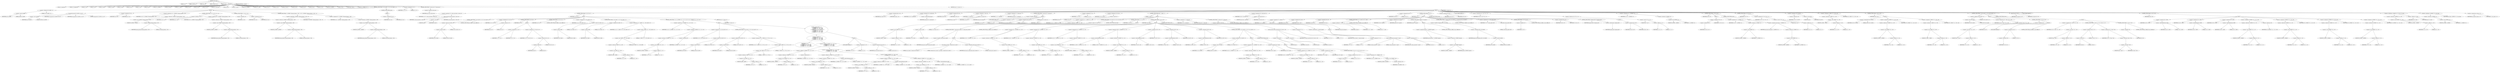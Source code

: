 digraph cache_insert {  
"1000133" [label = "(METHOD,cache_insert)" ]
"1000134" [label = "(PARAM,int a1)" ]
"1000135" [label = "(PARAM,_DWORD *a2)" ]
"1000136" [label = "(PARAM,time_t a3)" ]
"1000137" [label = "(PARAM,unsigned int a4)" ]
"1000138" [label = "(PARAM,int a5)" ]
"1000139" [label = "(BLOCK,,)" ]
"1000140" [label = "(LOCAL,v9: unsigned int)" ]
"1000141" [label = "(LOCAL,v10: unsigned int)" ]
"1000142" [label = "(LOCAL,v11: int)" ]
"1000143" [label = "(LOCAL,v12: int)" ]
"1000144" [label = "(LOCAL,v13: bool)" ]
"1000145" [label = "(LOCAL,v14: bool)" ]
"1000146" [label = "(LOCAL,v15: bool)" ]
"1000147" [label = "(LOCAL,v16: int *)" ]
"1000148" [label = "(LOCAL,v17: int)" ]
"1000149" [label = "(LOCAL,v18: int)" ]
"1000150" [label = "(LOCAL,v19: _DWORD *)" ]
"1000151" [label = "(LOCAL,v20: time_t)" ]
"1000152" [label = "(LOCAL,v21: __int16)" ]
"1000153" [label = "(LOCAL,v22: int)" ]
"1000154" [label = "(LOCAL,v23: int)" ]
"1000155" [label = "(LOCAL,v24: int)" ]
"1000156" [label = "(LOCAL,v25: const char *)" ]
"1000157" [label = "(LOCAL,v26: int)" ]
"1000158" [label = "(LOCAL,v27: size_t)" ]
"1000159" [label = "(LOCAL,v28: _DWORD *)" ]
"1000160" [label = "(LOCAL,v29: __int16)" ]
"1000161" [label = "(LOCAL,v30: int *)" ]
"1000162" [label = "(LOCAL,v31: int)" ]
"1000163" [label = "(LOCAL,v32: char *)" ]
"1000164" [label = "(LOCAL,v33: int)" ]
"1000165" [label = "(LOCAL,v34: int)" ]
"1000166" [label = "(LOCAL,v35: int)" ]
"1000167" [label = "(LOCAL,v37: int)" ]
"1000168" [label = "(LOCAL,v38: _DWORD *)" ]
"1000169" [label = "(LOCAL,s: char *)" ]
"1000170" [label = "(LOCAL,time1: time_t)" ]
"1000171" [label = "(LOCAL,v41: _DWORD [ 11 ])" ]
"1000172" [label = "(CONTROL_STRUCTURE,if ( (a5 & 0x980) != 0 ),if ( (a5 & 0x980) != 0 ))" ]
"1000173" [label = "(<operator>.notEquals,(a5 & 0x980) != 0)" ]
"1000174" [label = "(<operator>.and,a5 & 0x980)" ]
"1000175" [label = "(IDENTIFIER,a5,a5 & 0x980)" ]
"1000176" [label = "(LITERAL,0x980,a5 & 0x980)" ]
"1000177" [label = "(LITERAL,0,(a5 & 0x980) != 0)" ]
"1000178" [label = "(BLOCK,,)" ]
"1000179" [label = "(log_query,log_query(a5 | 0x10000, a1, a2, 0))" ]
"1000180" [label = "(<operator>.or,a5 | 0x10000)" ]
"1000181" [label = "(IDENTIFIER,a5,a5 | 0x10000)" ]
"1000182" [label = "(LITERAL,0x10000,a5 | 0x10000)" ]
"1000183" [label = "(IDENTIFIER,a1,log_query(a5 | 0x10000, a1, a2, 0))" ]
"1000184" [label = "(IDENTIFIER,a2,log_query(a5 | 0x10000, a1, a2, 0))" ]
"1000185" [label = "(LITERAL,0,log_query(a5 | 0x10000, a1, a2, 0))" ]
"1000186" [label = "(<operator>.assignment,v9 = a4)" ]
"1000187" [label = "(IDENTIFIER,v9,v9 = a4)" ]
"1000188" [label = "(IDENTIFIER,a4,v9 = a4)" ]
"1000189" [label = "(<operator>.assignment,v10 = *(_DWORD *)(dnsmasq_daemon + 252))" ]
"1000190" [label = "(IDENTIFIER,v10,v10 = *(_DWORD *)(dnsmasq_daemon + 252))" ]
"1000191" [label = "(<operator>.indirection,*(_DWORD *)(dnsmasq_daemon + 252))" ]
"1000192" [label = "(<operator>.cast,(_DWORD *)(dnsmasq_daemon + 252))" ]
"1000193" [label = "(UNKNOWN,_DWORD *,_DWORD *)" ]
"1000194" [label = "(<operator>.addition,dnsmasq_daemon + 252)" ]
"1000195" [label = "(IDENTIFIER,dnsmasq_daemon,dnsmasq_daemon + 252)" ]
"1000196" [label = "(LITERAL,252,dnsmasq_daemon + 252)" ]
"1000197" [label = "(CONTROL_STRUCTURE,if ( v10 < a4 ),if ( v10 < a4 ))" ]
"1000198" [label = "(<operator>.lessThan,v10 < a4)" ]
"1000199" [label = "(IDENTIFIER,v10,v10 < a4)" ]
"1000200" [label = "(IDENTIFIER,a4,v10 < a4)" ]
"1000201" [label = "(<operator>.assignment,v9 = *(_DWORD *)(dnsmasq_daemon + 252))" ]
"1000202" [label = "(IDENTIFIER,v9,v9 = *(_DWORD *)(dnsmasq_daemon + 252))" ]
"1000203" [label = "(<operator>.indirection,*(_DWORD *)(dnsmasq_daemon + 252))" ]
"1000204" [label = "(<operator>.cast,(_DWORD *)(dnsmasq_daemon + 252))" ]
"1000205" [label = "(UNKNOWN,_DWORD *,_DWORD *)" ]
"1000206" [label = "(<operator>.addition,dnsmasq_daemon + 252)" ]
"1000207" [label = "(IDENTIFIER,dnsmasq_daemon,dnsmasq_daemon + 252)" ]
"1000208" [label = "(LITERAL,252,dnsmasq_daemon + 252)" ]
"1000209" [label = "(CONTROL_STRUCTURE,if ( !v10 ),if ( !v10 ))" ]
"1000210" [label = "(<operator>.logicalNot,!v10)" ]
"1000211" [label = "(IDENTIFIER,v10,!v10)" ]
"1000212" [label = "(<operator>.assignment,v9 = a4)" ]
"1000213" [label = "(IDENTIFIER,v9,v9 = a4)" ]
"1000214" [label = "(IDENTIFIER,a4,v9 = a4)" ]
"1000215" [label = "(CONTROL_STRUCTURE,if ( *(_DWORD *)(dnsmasq_daemon + 248) > v9 ),if ( *(_DWORD *)(dnsmasq_daemon + 248) > v9 ))" ]
"1000216" [label = "(<operator>.greaterThan,*(_DWORD *)(dnsmasq_daemon + 248) > v9)" ]
"1000217" [label = "(<operator>.indirection,*(_DWORD *)(dnsmasq_daemon + 248))" ]
"1000218" [label = "(<operator>.cast,(_DWORD *)(dnsmasq_daemon + 248))" ]
"1000219" [label = "(UNKNOWN,_DWORD *,_DWORD *)" ]
"1000220" [label = "(<operator>.addition,dnsmasq_daemon + 248)" ]
"1000221" [label = "(IDENTIFIER,dnsmasq_daemon,dnsmasq_daemon + 248)" ]
"1000222" [label = "(LITERAL,248,dnsmasq_daemon + 248)" ]
"1000223" [label = "(IDENTIFIER,v9,*(_DWORD *)(dnsmasq_daemon + 248) > v9)" ]
"1000224" [label = "(<operator>.assignment,v9 = *(_DWORD *)(dnsmasq_daemon + 248))" ]
"1000225" [label = "(IDENTIFIER,v9,v9 = *(_DWORD *)(dnsmasq_daemon + 248))" ]
"1000226" [label = "(<operator>.indirection,*(_DWORD *)(dnsmasq_daemon + 248))" ]
"1000227" [label = "(<operator>.cast,(_DWORD *)(dnsmasq_daemon + 248))" ]
"1000228" [label = "(UNKNOWN,_DWORD *,_DWORD *)" ]
"1000229" [label = "(<operator>.addition,dnsmasq_daemon + 248)" ]
"1000230" [label = "(IDENTIFIER,dnsmasq_daemon,dnsmasq_daemon + 248)" ]
"1000231" [label = "(LITERAL,248,dnsmasq_daemon + 248)" ]
"1000232" [label = "(CONTROL_STRUCTURE,else,else)" ]
"1000233" [label = "(BLOCK,,)" ]
"1000234" [label = "(<operator>.assignment,v9 = a4)" ]
"1000235" [label = "(IDENTIFIER,v9,v9 = a4)" ]
"1000236" [label = "(IDENTIFIER,a4,v9 = a4)" ]
"1000237" [label = "(<operator>.assignment,v11 = 0)" ]
"1000238" [label = "(IDENTIFIER,v11,v11 = 0)" ]
"1000239" [label = "(LITERAL,0,v11 = 0)" ]
"1000240" [label = "(CONTROL_STRUCTURE,if ( !insert_error ),if ( !insert_error ))" ]
"1000241" [label = "(<operator>.logicalNot,!insert_error)" ]
"1000242" [label = "(IDENTIFIER,insert_error,!insert_error)" ]
"1000243" [label = "(BLOCK,,)" ]
"1000244" [label = "(<operator>.assignment,v12 = cache_scan_free(a1, (int)a2, a3))" ]
"1000245" [label = "(IDENTIFIER,v12,v12 = cache_scan_free(a1, (int)a2, a3))" ]
"1000246" [label = "(cache_scan_free,cache_scan_free(a1, (int)a2, a3))" ]
"1000247" [label = "(IDENTIFIER,a1,cache_scan_free(a1, (int)a2, a3))" ]
"1000248" [label = "(<operator>.cast,(int)a2)" ]
"1000249" [label = "(UNKNOWN,int,int)" ]
"1000250" [label = "(IDENTIFIER,a2,(int)a2)" ]
"1000251" [label = "(IDENTIFIER,a3,cache_scan_free(a1, (int)a2, a3))" ]
"1000252" [label = "(CONTROL_STRUCTURE,if ( v12 ),if ( v12 ))" ]
"1000253" [label = "(IDENTIFIER,v12,if ( v12 ))" ]
"1000254" [label = "(BLOCK,,)" ]
"1000255" [label = "(CONTROL_STRUCTURE,if ( (a5 & 0x180) == 0 ),if ( (a5 & 0x180) == 0 ))" ]
"1000256" [label = "(<operator>.equals,(a5 & 0x180) == 0)" ]
"1000257" [label = "(<operator>.and,a5 & 0x180)" ]
"1000258" [label = "(IDENTIFIER,a5,a5 & 0x180)" ]
"1000259" [label = "(LITERAL,0x180,a5 & 0x180)" ]
"1000260" [label = "(LITERAL,0,(a5 & 0x180) == 0)" ]
"1000261" [label = "(CONTROL_STRUCTURE,goto LABEL_24;,goto LABEL_24;)" ]
"1000262" [label = "(<operator>.assignment,v13 = a2 == 0)" ]
"1000263" [label = "(IDENTIFIER,v13,v13 = a2 == 0)" ]
"1000264" [label = "(<operator>.equals,a2 == 0)" ]
"1000265" [label = "(IDENTIFIER,a2,a2 == 0)" ]
"1000266" [label = "(LITERAL,0,a2 == 0)" ]
"1000267" [label = "(CONTROL_STRUCTURE,if ( a2 ),if ( a2 ))" ]
"1000268" [label = "(IDENTIFIER,a2,if ( a2 ))" ]
"1000269" [label = "(BLOCK,,)" ]
"1000270" [label = "(<operator>.assignment,v11 = v12)" ]
"1000271" [label = "(IDENTIFIER,v11,v11 = v12)" ]
"1000272" [label = "(IDENTIFIER,v12,v11 = v12)" ]
"1000273" [label = "(<operator>.assignment,v13 = (a5 & 8) == 0)" ]
"1000274" [label = "(IDENTIFIER,v13,v13 = (a5 & 8) == 0)" ]
"1000275" [label = "(<operator>.equals,(a5 & 8) == 0)" ]
"1000276" [label = "(<operator>.and,a5 & 8)" ]
"1000277" [label = "(IDENTIFIER,a5,a5 & 8)" ]
"1000278" [label = "(LITERAL,8,a5 & 8)" ]
"1000279" [label = "(LITERAL,0,(a5 & 8) == 0)" ]
"1000280" [label = "(CONTROL_STRUCTURE,if ( v13 ),if ( v13 ))" ]
"1000281" [label = "(IDENTIFIER,v13,if ( v13 ))" ]
"1000282" [label = "(CONTROL_STRUCTURE,goto LABEL_24;,goto LABEL_24;)" ]
"1000283" [label = "(<operator>.assignment,v14 = (a5 & 0x80) == 0)" ]
"1000284" [label = "(IDENTIFIER,v14,v14 = (a5 & 0x80) == 0)" ]
"1000285" [label = "(<operator>.equals,(a5 & 0x80) == 0)" ]
"1000286" [label = "(<operator>.and,a5 & 0x80)" ]
"1000287" [label = "(IDENTIFIER,a5,a5 & 0x80)" ]
"1000288" [label = "(LITERAL,0x80,a5 & 0x80)" ]
"1000289" [label = "(LITERAL,0,(a5 & 0x80) == 0)" ]
"1000290" [label = "(CONTROL_STRUCTURE,if ( (a5 & 0x80) != 0 ),if ( (a5 & 0x80) != 0 ))" ]
"1000291" [label = "(<operator>.notEquals,(a5 & 0x80) != 0)" ]
"1000292" [label = "(<operator>.and,a5 & 0x80)" ]
"1000293" [label = "(IDENTIFIER,a5,a5 & 0x80)" ]
"1000294" [label = "(LITERAL,0x80,a5 & 0x80)" ]
"1000295" [label = "(LITERAL,0,(a5 & 0x80) != 0)" ]
"1000296" [label = "(<operator>.assignment,v14 = (*(_BYTE *)(v11 + 36) & 0x80) == 0)" ]
"1000297" [label = "(IDENTIFIER,v14,v14 = (*(_BYTE *)(v11 + 36) & 0x80) == 0)" ]
"1000298" [label = "(<operator>.equals,(*(_BYTE *)(v11 + 36) & 0x80) == 0)" ]
"1000299" [label = "(<operator>.and,*(_BYTE *)(v11 + 36) & 0x80)" ]
"1000300" [label = "(<operator>.indirection,*(_BYTE *)(v11 + 36))" ]
"1000301" [label = "(<operator>.cast,(_BYTE *)(v11 + 36))" ]
"1000302" [label = "(UNKNOWN,_BYTE *,_BYTE *)" ]
"1000303" [label = "(<operator>.addition,v11 + 36)" ]
"1000304" [label = "(IDENTIFIER,v11,v11 + 36)" ]
"1000305" [label = "(LITERAL,36,v11 + 36)" ]
"1000306" [label = "(LITERAL,0x80,*(_BYTE *)(v11 + 36) & 0x80)" ]
"1000307" [label = "(LITERAL,0,(*(_BYTE *)(v11 + 36) & 0x80) == 0)" ]
"1000308" [label = "(CONTROL_STRUCTURE,if ( v14 || *(_DWORD *)(v11 + 12) != *a2 ),if ( v14 || *(_DWORD *)(v11 + 12) != *a2 ))" ]
"1000309" [label = "(<operator>.logicalOr,v14 || *(_DWORD *)(v11 + 12) != *a2)" ]
"1000310" [label = "(IDENTIFIER,v14,v14 || *(_DWORD *)(v11 + 12) != *a2)" ]
"1000311" [label = "(<operator>.notEquals,*(_DWORD *)(v11 + 12) != *a2)" ]
"1000312" [label = "(<operator>.indirection,*(_DWORD *)(v11 + 12))" ]
"1000313" [label = "(<operator>.cast,(_DWORD *)(v11 + 12))" ]
"1000314" [label = "(UNKNOWN,_DWORD *,_DWORD *)" ]
"1000315" [label = "(<operator>.addition,v11 + 12)" ]
"1000316" [label = "(IDENTIFIER,v11,v11 + 12)" ]
"1000317" [label = "(LITERAL,12,v11 + 12)" ]
"1000318" [label = "(<operator>.indirection,*a2)" ]
"1000319" [label = "(IDENTIFIER,a2,*(_DWORD *)(v11 + 12) != *a2)" ]
"1000320" [label = "(BLOCK,,)" ]
"1000321" [label = "(<operator>.assignment,v15 = (a5 & 0x100) == 0)" ]
"1000322" [label = "(IDENTIFIER,v15,v15 = (a5 & 0x100) == 0)" ]
"1000323" [label = "(<operator>.equals,(a5 & 0x100) == 0)" ]
"1000324" [label = "(<operator>.and,a5 & 0x100)" ]
"1000325" [label = "(IDENTIFIER,a5,a5 & 0x100)" ]
"1000326" [label = "(LITERAL,0x100,a5 & 0x100)" ]
"1000327" [label = "(LITERAL,0,(a5 & 0x100) == 0)" ]
"1000328" [label = "(CONTROL_STRUCTURE,if ( (a5 & 0x100) != 0 ),if ( (a5 & 0x100) != 0 ))" ]
"1000329" [label = "(<operator>.notEquals,(a5 & 0x100) != 0)" ]
"1000330" [label = "(<operator>.and,a5 & 0x100)" ]
"1000331" [label = "(IDENTIFIER,a5,a5 & 0x100)" ]
"1000332" [label = "(LITERAL,0x100,a5 & 0x100)" ]
"1000333" [label = "(LITERAL,0,(a5 & 0x100) != 0)" ]
"1000334" [label = "(<operator>.assignment,v15 = (*(_BYTE *)(v11 + 37) & 1) == 0)" ]
"1000335" [label = "(IDENTIFIER,v15,v15 = (*(_BYTE *)(v11 + 37) & 1) == 0)" ]
"1000336" [label = "(<operator>.equals,(*(_BYTE *)(v11 + 37) & 1) == 0)" ]
"1000337" [label = "(<operator>.and,*(_BYTE *)(v11 + 37) & 1)" ]
"1000338" [label = "(<operator>.indirection,*(_BYTE *)(v11 + 37))" ]
"1000339" [label = "(<operator>.cast,(_BYTE *)(v11 + 37))" ]
"1000340" [label = "(UNKNOWN,_BYTE *,_BYTE *)" ]
"1000341" [label = "(<operator>.addition,v11 + 37)" ]
"1000342" [label = "(IDENTIFIER,v11,v11 + 37)" ]
"1000343" [label = "(LITERAL,37,v11 + 37)" ]
"1000344" [label = "(LITERAL,1,*(_BYTE *)(v11 + 37) & 1)" ]
"1000345" [label = "(LITERAL,0,(*(_BYTE *)(v11 + 37) & 1) == 0)" ]
"1000346" [label = "(CONTROL_STRUCTURE,if ( v15\n          || *(_DWORD *)(v11 + 12) != *a2\n          || *(_DWORD *)(v11 + 16) != a2[1]\n          || *(_DWORD *)(v11 + 20) != a2[2]\n          || *(_DWORD *)(v11 + 24) != a2[3] ),if ( v15\n          || *(_DWORD *)(v11 + 12) != *a2\n          || *(_DWORD *)(v11 + 16) != a2[1]\n          || *(_DWORD *)(v11 + 20) != a2[2]\n          || *(_DWORD *)(v11 + 24) != a2[3] ))" ]
"1000347" [label = "(<operator>.logicalOr,v15\n          || *(_DWORD *)(v11 + 12) != *a2\n          || *(_DWORD *)(v11 + 16) != a2[1]\n          || *(_DWORD *)(v11 + 20) != a2[2]\n          || *(_DWORD *)(v11 + 24) != a2[3])" ]
"1000348" [label = "(IDENTIFIER,v15,v15\n          || *(_DWORD *)(v11 + 12) != *a2\n          || *(_DWORD *)(v11 + 16) != a2[1]\n          || *(_DWORD *)(v11 + 20) != a2[2]\n          || *(_DWORD *)(v11 + 24) != a2[3])" ]
"1000349" [label = "(<operator>.logicalOr,*(_DWORD *)(v11 + 12) != *a2\n          || *(_DWORD *)(v11 + 16) != a2[1]\n          || *(_DWORD *)(v11 + 20) != a2[2]\n          || *(_DWORD *)(v11 + 24) != a2[3])" ]
"1000350" [label = "(<operator>.notEquals,*(_DWORD *)(v11 + 12) != *a2)" ]
"1000351" [label = "(<operator>.indirection,*(_DWORD *)(v11 + 12))" ]
"1000352" [label = "(<operator>.cast,(_DWORD *)(v11 + 12))" ]
"1000353" [label = "(UNKNOWN,_DWORD *,_DWORD *)" ]
"1000354" [label = "(<operator>.addition,v11 + 12)" ]
"1000355" [label = "(IDENTIFIER,v11,v11 + 12)" ]
"1000356" [label = "(LITERAL,12,v11 + 12)" ]
"1000357" [label = "(<operator>.indirection,*a2)" ]
"1000358" [label = "(IDENTIFIER,a2,*(_DWORD *)(v11 + 12) != *a2)" ]
"1000359" [label = "(<operator>.logicalOr,*(_DWORD *)(v11 + 16) != a2[1]\n          || *(_DWORD *)(v11 + 20) != a2[2]\n          || *(_DWORD *)(v11 + 24) != a2[3])" ]
"1000360" [label = "(<operator>.notEquals,*(_DWORD *)(v11 + 16) != a2[1])" ]
"1000361" [label = "(<operator>.indirection,*(_DWORD *)(v11 + 16))" ]
"1000362" [label = "(<operator>.cast,(_DWORD *)(v11 + 16))" ]
"1000363" [label = "(UNKNOWN,_DWORD *,_DWORD *)" ]
"1000364" [label = "(<operator>.addition,v11 + 16)" ]
"1000365" [label = "(IDENTIFIER,v11,v11 + 16)" ]
"1000366" [label = "(LITERAL,16,v11 + 16)" ]
"1000367" [label = "(<operator>.indirectIndexAccess,a2[1])" ]
"1000368" [label = "(IDENTIFIER,a2,*(_DWORD *)(v11 + 16) != a2[1])" ]
"1000369" [label = "(LITERAL,1,*(_DWORD *)(v11 + 16) != a2[1])" ]
"1000370" [label = "(<operator>.logicalOr,*(_DWORD *)(v11 + 20) != a2[2]\n          || *(_DWORD *)(v11 + 24) != a2[3])" ]
"1000371" [label = "(<operator>.notEquals,*(_DWORD *)(v11 + 20) != a2[2])" ]
"1000372" [label = "(<operator>.indirection,*(_DWORD *)(v11 + 20))" ]
"1000373" [label = "(<operator>.cast,(_DWORD *)(v11 + 20))" ]
"1000374" [label = "(UNKNOWN,_DWORD *,_DWORD *)" ]
"1000375" [label = "(<operator>.addition,v11 + 20)" ]
"1000376" [label = "(IDENTIFIER,v11,v11 + 20)" ]
"1000377" [label = "(LITERAL,20,v11 + 20)" ]
"1000378" [label = "(<operator>.indirectIndexAccess,a2[2])" ]
"1000379" [label = "(IDENTIFIER,a2,*(_DWORD *)(v11 + 20) != a2[2])" ]
"1000380" [label = "(LITERAL,2,*(_DWORD *)(v11 + 20) != a2[2])" ]
"1000381" [label = "(<operator>.notEquals,*(_DWORD *)(v11 + 24) != a2[3])" ]
"1000382" [label = "(<operator>.indirection,*(_DWORD *)(v11 + 24))" ]
"1000383" [label = "(<operator>.cast,(_DWORD *)(v11 + 24))" ]
"1000384" [label = "(UNKNOWN,_DWORD *,_DWORD *)" ]
"1000385" [label = "(<operator>.addition,v11 + 24)" ]
"1000386" [label = "(IDENTIFIER,v11,v11 + 24)" ]
"1000387" [label = "(LITERAL,24,v11 + 24)" ]
"1000388" [label = "(<operator>.indirectIndexAccess,a2[3])" ]
"1000389" [label = "(IDENTIFIER,a2,*(_DWORD *)(v11 + 24) != a2[3])" ]
"1000390" [label = "(LITERAL,3,*(_DWORD *)(v11 + 24) != a2[3])" ]
"1000391" [label = "(BLOCK,,)" ]
"1000392" [label = "(JUMP_TARGET,LABEL_24)" ]
"1000393" [label = "(<operator>.assignment,v11 = 0)" ]
"1000394" [label = "(IDENTIFIER,v11,v11 = 0)" ]
"1000395" [label = "(LITERAL,0,v11 = 0)" ]
"1000396" [label = "(<operator>.assignment,insert_error = 1)" ]
"1000397" [label = "(IDENTIFIER,insert_error,insert_error = 1)" ]
"1000398" [label = "(LITERAL,1,insert_error = 1)" ]
"1000399" [label = "(RETURN,return v11;,return v11;)" ]
"1000400" [label = "(IDENTIFIER,v11,return v11;)" ]
"1000401" [label = "(<operator>.assignment,time1 = a3)" ]
"1000402" [label = "(IDENTIFIER,time1,time1 = a3)" ]
"1000403" [label = "(IDENTIFIER,a3,time1 = a3)" ]
"1000404" [label = "(<operator>.assignment,v16 = &cache_tail)" ]
"1000405" [label = "(IDENTIFIER,v16,v16 = &cache_tail)" ]
"1000406" [label = "(<operator>.addressOf,&cache_tail)" ]
"1000407" [label = "(IDENTIFIER,cache_tail,v16 = &cache_tail)" ]
"1000408" [label = "(<operator>.assignment,v38 = a2)" ]
"1000409" [label = "(IDENTIFIER,v38,v38 = a2)" ]
"1000410" [label = "(IDENTIFIER,a2,v38 = a2)" ]
"1000411" [label = "(<operator>.assignment,s = (char *)a1)" ]
"1000412" [label = "(IDENTIFIER,s,s = (char *)a1)" ]
"1000413" [label = "(<operator>.cast,(char *)a1)" ]
"1000414" [label = "(UNKNOWN,char *,char *)" ]
"1000415" [label = "(IDENTIFIER,a1,(char *)a1)" ]
"1000416" [label = "(<operator>.assignment,v11 = cache_tail)" ]
"1000417" [label = "(IDENTIFIER,v11,v11 = cache_tail)" ]
"1000418" [label = "(IDENTIFIER,cache_tail,v11 = cache_tail)" ]
"1000419" [label = "(CONTROL_STRUCTURE,if ( !cache_tail ),if ( !cache_tail ))" ]
"1000420" [label = "(<operator>.logicalNot,!cache_tail)" ]
"1000421" [label = "(IDENTIFIER,cache_tail,!cache_tail)" ]
"1000422" [label = "(BLOCK,,)" ]
"1000423" [label = "(JUMP_TARGET,LABEL_43)" ]
"1000424" [label = "(<operator>.assignment,v11 = 0)" ]
"1000425" [label = "(IDENTIFIER,v11,v11 = 0)" ]
"1000426" [label = "(LITERAL,0,v11 = 0)" ]
"1000427" [label = "(<operator>.assignment,insert_error = 1)" ]
"1000428" [label = "(IDENTIFIER,insert_error,insert_error = 1)" ]
"1000429" [label = "(LITERAL,1,insert_error = 1)" ]
"1000430" [label = "(RETURN,return v11;,return v11;)" ]
"1000431" [label = "(IDENTIFIER,v11,return v11;)" ]
"1000432" [label = "(<operator>.assignment,v17 = 0)" ]
"1000433" [label = "(IDENTIFIER,v17,v17 = 0)" ]
"1000434" [label = "(LITERAL,0,v17 = 0)" ]
"1000435" [label = "(<operator>.assignment,v18 = a5 & 4)" ]
"1000436" [label = "(IDENTIFIER,v18,v18 = a5 & 4)" ]
"1000437" [label = "(<operator>.and,a5 & 4)" ]
"1000438" [label = "(IDENTIFIER,a5,a5 & 4)" ]
"1000439" [label = "(LITERAL,4,a5 & 4)" ]
"1000440" [label = "(CONTROL_STRUCTURE,while ( 1 ),while ( 1 ))" ]
"1000441" [label = "(LITERAL,1,while ( 1 ))" ]
"1000442" [label = "(BLOCK,,)" ]
"1000443" [label = "(<operator>.assignment,v21 = *(_WORD *)(v11 + 36))" ]
"1000444" [label = "(IDENTIFIER,v21,v21 = *(_WORD *)(v11 + 36))" ]
"1000445" [label = "(<operator>.indirection,*(_WORD *)(v11 + 36))" ]
"1000446" [label = "(<operator>.cast,(_WORD *)(v11 + 36))" ]
"1000447" [label = "(UNKNOWN,_WORD *,_WORD *)" ]
"1000448" [label = "(<operator>.addition,v11 + 36)" ]
"1000449" [label = "(IDENTIFIER,v11,v11 + 36)" ]
"1000450" [label = "(LITERAL,36,v11 + 36)" ]
"1000451" [label = "(CONTROL_STRUCTURE,if ( (v21 & 0xC) == 0 ),if ( (v21 & 0xC) == 0 ))" ]
"1000452" [label = "(<operator>.equals,(v21 & 0xC) == 0)" ]
"1000453" [label = "(<operator>.and,v21 & 0xC)" ]
"1000454" [label = "(IDENTIFIER,v21,v21 & 0xC)" ]
"1000455" [label = "(LITERAL,0xC,v21 & 0xC)" ]
"1000456" [label = "(LITERAL,0,(v21 & 0xC) == 0)" ]
"1000457" [label = "(CONTROL_STRUCTURE,break;,break;)" ]
"1000458" [label = "(CONTROL_STRUCTURE,if ( v17 ),if ( v17 ))" ]
"1000459" [label = "(IDENTIFIER,v17,if ( v17 ))" ]
"1000460" [label = "(BLOCK,,)" ]
"1000461" [label = "(CONTROL_STRUCTURE,if ( !cache_insert_warned ),if ( !cache_insert_warned ))" ]
"1000462" [label = "(<operator>.logicalNot,!cache_insert_warned)" ]
"1000463" [label = "(IDENTIFIER,cache_insert_warned,!cache_insert_warned)" ]
"1000464" [label = "(BLOCK,,)" ]
"1000465" [label = "(my_syslog,my_syslog(3, \"Internal error in cache.\"))" ]
"1000466" [label = "(LITERAL,3,my_syslog(3, \"Internal error in cache.\"))" ]
"1000467" [label = "(LITERAL,\"Internal error in cache.\",my_syslog(3, \"Internal error in cache.\"))" ]
"1000468" [label = "(<operator>.assignment,cache_insert_warned = 1)" ]
"1000469" [label = "(IDENTIFIER,cache_insert_warned,cache_insert_warned = 1)" ]
"1000470" [label = "(LITERAL,1,cache_insert_warned = 1)" ]
"1000471" [label = "(CONTROL_STRUCTURE,goto LABEL_43;,goto LABEL_43;)" ]
"1000472" [label = "(CONTROL_STRUCTURE,if ( v18 ),if ( v18 ))" ]
"1000473" [label = "(IDENTIFIER,v18,if ( v18 ))" ]
"1000474" [label = "(BLOCK,,)" ]
"1000475" [label = "(<operator>.assignment,v22 = *(_DWORD *)(v11 + 16))" ]
"1000476" [label = "(IDENTIFIER,v22,v22 = *(_DWORD *)(v11 + 16))" ]
"1000477" [label = "(<operator>.indirection,*(_DWORD *)(v11 + 16))" ]
"1000478" [label = "(<operator>.cast,(_DWORD *)(v11 + 16))" ]
"1000479" [label = "(UNKNOWN,_DWORD *,_DWORD *)" ]
"1000480" [label = "(<operator>.addition,v11 + 16)" ]
"1000481" [label = "(IDENTIFIER,v11,v11 + 16)" ]
"1000482" [label = "(LITERAL,16,v11 + 16)" ]
"1000483" [label = "(<operator>.assignment,v23 = *(_DWORD *)(v11 + 20))" ]
"1000484" [label = "(IDENTIFIER,v23,v23 = *(_DWORD *)(v11 + 20))" ]
"1000485" [label = "(<operator>.indirection,*(_DWORD *)(v11 + 20))" ]
"1000486" [label = "(<operator>.cast,(_DWORD *)(v11 + 20))" ]
"1000487" [label = "(UNKNOWN,_DWORD *,_DWORD *)" ]
"1000488" [label = "(<operator>.addition,v11 + 20)" ]
"1000489" [label = "(IDENTIFIER,v11,v11 + 20)" ]
"1000490" [label = "(LITERAL,20,v11 + 20)" ]
"1000491" [label = "(<operator>.assignment,v24 = *(_DWORD *)(v11 + 24))" ]
"1000492" [label = "(IDENTIFIER,v24,v24 = *(_DWORD *)(v11 + 24))" ]
"1000493" [label = "(<operator>.indirection,*(_DWORD *)(v11 + 24))" ]
"1000494" [label = "(<operator>.cast,(_DWORD *)(v11 + 24))" ]
"1000495" [label = "(UNKNOWN,_DWORD *,_DWORD *)" ]
"1000496" [label = "(<operator>.addition,v11 + 24)" ]
"1000497" [label = "(IDENTIFIER,v11,v11 + 24)" ]
"1000498" [label = "(LITERAL,24,v11 + 24)" ]
"1000499" [label = "(<operator>.assignment,v41[0] = *(_DWORD *)(v11 + 12))" ]
"1000500" [label = "(<operator>.indirectIndexAccess,v41[0])" ]
"1000501" [label = "(IDENTIFIER,v41,v41[0] = *(_DWORD *)(v11 + 12))" ]
"1000502" [label = "(LITERAL,0,v41[0] = *(_DWORD *)(v11 + 12))" ]
"1000503" [label = "(<operator>.indirection,*(_DWORD *)(v11 + 12))" ]
"1000504" [label = "(<operator>.cast,(_DWORD *)(v11 + 12))" ]
"1000505" [label = "(UNKNOWN,_DWORD *,_DWORD *)" ]
"1000506" [label = "(<operator>.addition,v11 + 12)" ]
"1000507" [label = "(IDENTIFIER,v11,v11 + 12)" ]
"1000508" [label = "(LITERAL,12,v11 + 12)" ]
"1000509" [label = "(<operator>.assignment,v41[1] = v22)" ]
"1000510" [label = "(<operator>.indirectIndexAccess,v41[1])" ]
"1000511" [label = "(IDENTIFIER,v41,v41[1] = v22)" ]
"1000512" [label = "(LITERAL,1,v41[1] = v22)" ]
"1000513" [label = "(IDENTIFIER,v22,v41[1] = v22)" ]
"1000514" [label = "(<operator>.assignment,v41[2] = v23)" ]
"1000515" [label = "(<operator>.indirectIndexAccess,v41[2])" ]
"1000516" [label = "(IDENTIFIER,v41,v41[2] = v23)" ]
"1000517" [label = "(LITERAL,2,v41[2] = v23)" ]
"1000518" [label = "(IDENTIFIER,v23,v41[2] = v23)" ]
"1000519" [label = "(<operator>.assignment,v41[3] = v24)" ]
"1000520" [label = "(<operator>.indirectIndexAccess,v41[3])" ]
"1000521" [label = "(IDENTIFIER,v41,v41[3] = v24)" ]
"1000522" [label = "(LITERAL,3,v41[3] = v24)" ]
"1000523" [label = "(IDENTIFIER,v24,v41[3] = v24)" ]
"1000524" [label = "(CONTROL_STRUCTURE,if ( (v21 & 0x200) != 0 ),if ( (v21 & 0x200) != 0 ))" ]
"1000525" [label = "(<operator>.notEquals,(v21 & 0x200) != 0)" ]
"1000526" [label = "(<operator>.and,v21 & 0x200)" ]
"1000527" [label = "(IDENTIFIER,v21,v21 & 0x200)" ]
"1000528" [label = "(LITERAL,0x200,v21 & 0x200)" ]
"1000529" [label = "(LITERAL,0,(v21 & 0x200) != 0)" ]
"1000530" [label = "(BLOCK,,)" ]
"1000531" [label = "(<operator>.assignment,v19 = *(_DWORD **)(v11 + 40))" ]
"1000532" [label = "(IDENTIFIER,v19,v19 = *(_DWORD **)(v11 + 40))" ]
"1000533" [label = "(<operator>.indirection,*(_DWORD **)(v11 + 40))" ]
"1000534" [label = "(<operator>.cast,(_DWORD **)(v11 + 40))" ]
"1000535" [label = "(UNKNOWN,_DWORD **,_DWORD **)" ]
"1000536" [label = "(<operator>.addition,v11 + 40)" ]
"1000537" [label = "(IDENTIFIER,v11,v11 + 40)" ]
"1000538" [label = "(LITERAL,40,v11 + 40)" ]
"1000539" [label = "(<operator>.assignment,v20 = time1)" ]
"1000540" [label = "(IDENTIFIER,v20,v20 = time1)" ]
"1000541" [label = "(IDENTIFIER,time1,v20 = time1)" ]
"1000542" [label = "(CONTROL_STRUCTURE,else,else)" ]
"1000543" [label = "(BLOCK,,)" ]
"1000544" [label = "(<operator>.assignment,v19 = (_DWORD *)(v11 + 40))" ]
"1000545" [label = "(IDENTIFIER,v19,v19 = (_DWORD *)(v11 + 40))" ]
"1000546" [label = "(<operator>.cast,(_DWORD *)(v11 + 40))" ]
"1000547" [label = "(UNKNOWN,_DWORD *,_DWORD *)" ]
"1000548" [label = "(<operator>.addition,v11 + 40)" ]
"1000549" [label = "(IDENTIFIER,v11,v11 + 40)" ]
"1000550" [label = "(LITERAL,40,v11 + 40)" ]
"1000551" [label = "(<operator>.assignment,v20 = time1)" ]
"1000552" [label = "(IDENTIFIER,v20,v20 = time1)" ]
"1000553" [label = "(IDENTIFIER,time1,v20 = time1)" ]
"1000554" [label = "(CONTROL_STRUCTURE,if ( (v21 & 2) != 0 ),if ( (v21 & 2) != 0 ))" ]
"1000555" [label = "(<operator>.notEquals,(v21 & 2) != 0)" ]
"1000556" [label = "(<operator>.and,v21 & 2)" ]
"1000557" [label = "(IDENTIFIER,v21,v21 & 2)" ]
"1000558" [label = "(LITERAL,2,v21 & 2)" ]
"1000559" [label = "(LITERAL,0,(v21 & 2) != 0)" ]
"1000560" [label = "(<operator>.assignment,v19 = (_DWORD *)*v19)" ]
"1000561" [label = "(IDENTIFIER,v19,v19 = (_DWORD *)*v19)" ]
"1000562" [label = "(<operator>.cast,(_DWORD *)*v19)" ]
"1000563" [label = "(UNKNOWN,_DWORD *,_DWORD *)" ]
"1000564" [label = "(<operator>.indirection,*v19)" ]
"1000565" [label = "(IDENTIFIER,v19,(_DWORD *)*v19)" ]
"1000566" [label = "(cache_scan_free,cache_scan_free((int)v19, (int)v41, v20))" ]
"1000567" [label = "(<operator>.cast,(int)v19)" ]
"1000568" [label = "(UNKNOWN,int,int)" ]
"1000569" [label = "(IDENTIFIER,v19,(int)v19)" ]
"1000570" [label = "(<operator>.cast,(int)v41)" ]
"1000571" [label = "(UNKNOWN,int,int)" ]
"1000572" [label = "(IDENTIFIER,v41,(int)v41)" ]
"1000573" [label = "(IDENTIFIER,v20,cache_scan_free((int)v19, (int)v41, v20))" ]
"1000574" [label = "(<operator>.assignment,v17 = 1)" ]
"1000575" [label = "(IDENTIFIER,v17,v17 = 1)" ]
"1000576" [label = "(LITERAL,1,v17 = 1)" ]
"1000577" [label = "(<operator>.preIncrement,++cache_live_freed)" ]
"1000578" [label = "(IDENTIFIER,cache_live_freed,++cache_live_freed)" ]
"1000579" [label = "(CONTROL_STRUCTURE,else,else)" ]
"1000580" [label = "(BLOCK,,)" ]
"1000581" [label = "(<operator>.assignment,v17 = 0)" ]
"1000582" [label = "(IDENTIFIER,v17,v17 = 0)" ]
"1000583" [label = "(LITERAL,0,v17 = 0)" ]
"1000584" [label = "(cache_scan_free,cache_scan_free(0, 0, time1))" ]
"1000585" [label = "(LITERAL,0,cache_scan_free(0, 0, time1))" ]
"1000586" [label = "(LITERAL,0,cache_scan_free(0, 0, time1))" ]
"1000587" [label = "(IDENTIFIER,time1,cache_scan_free(0, 0, time1))" ]
"1000588" [label = "(<operator>.assignment,v18 = 1)" ]
"1000589" [label = "(IDENTIFIER,v18,v18 = 1)" ]
"1000590" [label = "(LITERAL,1,v18 = 1)" ]
"1000591" [label = "(<operator>.assignment,v11 = cache_tail)" ]
"1000592" [label = "(IDENTIFIER,v11,v11 = cache_tail)" ]
"1000593" [label = "(IDENTIFIER,cache_tail,v11 = cache_tail)" ]
"1000594" [label = "(CONTROL_STRUCTURE,if ( !cache_tail ),if ( !cache_tail ))" ]
"1000595" [label = "(<operator>.logicalNot,!cache_tail)" ]
"1000596" [label = "(IDENTIFIER,cache_tail,!cache_tail)" ]
"1000597" [label = "(CONTROL_STRUCTURE,goto LABEL_43;,goto LABEL_43;)" ]
"1000598" [label = "(<operator>.assignment,v25 = (const char *)a1)" ]
"1000599" [label = "(IDENTIFIER,v25,v25 = (const char *)a1)" ]
"1000600" [label = "(<operator>.cast,(const char *)a1)" ]
"1000601" [label = "(UNKNOWN,const char *,const char *)" ]
"1000602" [label = "(IDENTIFIER,a1,(const char *)a1)" ]
"1000603" [label = "(<operator>.assignment,v26 = 0)" ]
"1000604" [label = "(IDENTIFIER,v26,v26 = 0)" ]
"1000605" [label = "(LITERAL,0,v26 = 0)" ]
"1000606" [label = "(CONTROL_STRUCTURE,if ( s ),if ( s ))" ]
"1000607" [label = "(IDENTIFIER,s,if ( s ))" ]
"1000608" [label = "(BLOCK,,)" ]
"1000609" [label = "(<operator>.assignment,v27 = strlen(s))" ]
"1000610" [label = "(IDENTIFIER,v27,v27 = strlen(s))" ]
"1000611" [label = "(strlen,strlen(s))" ]
"1000612" [label = "(IDENTIFIER,s,strlen(s))" ]
"1000613" [label = "(<operator>.assignment,v28 = v38)" ]
"1000614" [label = "(IDENTIFIER,v28,v28 = v38)" ]
"1000615" [label = "(IDENTIFIER,v38,v28 = v38)" ]
"1000616" [label = "(<operator>.assignment,v29 = a5)" ]
"1000617" [label = "(IDENTIFIER,v29,v29 = a5)" ]
"1000618" [label = "(IDENTIFIER,a5,v29 = a5)" ]
"1000619" [label = "(CONTROL_STRUCTURE,if ( v27 < 0x32 ),if ( v27 < 0x32 ))" ]
"1000620" [label = "(<operator>.lessThan,v27 < 0x32)" ]
"1000621" [label = "(IDENTIFIER,v27,v27 < 0x32)" ]
"1000622" [label = "(LITERAL,0x32,v27 < 0x32)" ]
"1000623" [label = "(CONTROL_STRUCTURE,goto LABEL_46;,goto LABEL_46;)" ]
"1000624" [label = "(<operator>.assignment,v26 = big_free)" ]
"1000625" [label = "(IDENTIFIER,v26,v26 = big_free)" ]
"1000626" [label = "(IDENTIFIER,big_free,v26 = big_free)" ]
"1000627" [label = "(CONTROL_STRUCTURE,if ( big_free ),if ( big_free ))" ]
"1000628" [label = "(IDENTIFIER,big_free,if ( big_free ))" ]
"1000629" [label = "(BLOCK,,)" ]
"1000630" [label = "(<operator>.assignment,big_free = *(_DWORD *)big_free)" ]
"1000631" [label = "(IDENTIFIER,big_free,big_free = *(_DWORD *)big_free)" ]
"1000632" [label = "(<operator>.indirection,*(_DWORD *)big_free)" ]
"1000633" [label = "(<operator>.cast,(_DWORD *)big_free)" ]
"1000634" [label = "(UNKNOWN,_DWORD *,_DWORD *)" ]
"1000635" [label = "(IDENTIFIER,big_free,(_DWORD *)big_free)" ]
"1000636" [label = "(CONTROL_STRUCTURE,goto LABEL_46;,goto LABEL_46;)" ]
"1000637" [label = "(CONTROL_STRUCTURE,if ( !(bignames_left | a5 & 0x5000) ),if ( !(bignames_left | a5 & 0x5000) ))" ]
"1000638" [label = "(<operator>.logicalNot,!(bignames_left | a5 & 0x5000))" ]
"1000639" [label = "(<operator>.or,bignames_left | a5 & 0x5000)" ]
"1000640" [label = "(IDENTIFIER,bignames_left,bignames_left | a5 & 0x5000)" ]
"1000641" [label = "(<operator>.and,a5 & 0x5000)" ]
"1000642" [label = "(IDENTIFIER,a5,a5 & 0x5000)" ]
"1000643" [label = "(LITERAL,0x5000,a5 & 0x5000)" ]
"1000644" [label = "(CONTROL_STRUCTURE,goto LABEL_43;,goto LABEL_43;)" ]
"1000645" [label = "(<operator>.assignment,v37 = whine_malloc(1028))" ]
"1000646" [label = "(IDENTIFIER,v37,v37 = whine_malloc(1028))" ]
"1000647" [label = "(whine_malloc,whine_malloc(1028))" ]
"1000648" [label = "(LITERAL,1028,whine_malloc(1028))" ]
"1000649" [label = "(CONTROL_STRUCTURE,if ( !v37 ),if ( !v37 ))" ]
"1000650" [label = "(<operator>.logicalNot,!v37)" ]
"1000651" [label = "(IDENTIFIER,v37,!v37)" ]
"1000652" [label = "(CONTROL_STRUCTURE,goto LABEL_43;,goto LABEL_43;)" ]
"1000653" [label = "(<operator>.assignment,v26 = v37)" ]
"1000654" [label = "(IDENTIFIER,v26,v26 = v37)" ]
"1000655" [label = "(IDENTIFIER,v37,v26 = v37)" ]
"1000656" [label = "(CONTROL_STRUCTURE,if ( bignames_left ),if ( bignames_left ))" ]
"1000657" [label = "(IDENTIFIER,bignames_left,if ( bignames_left ))" ]
"1000658" [label = "(<operator>.preDecrement,--bignames_left)" ]
"1000659" [label = "(IDENTIFIER,bignames_left,--bignames_left)" ]
"1000660" [label = "(CONTROL_STRUCTURE,else,else)" ]
"1000661" [label = "(BLOCK,,)" ]
"1000662" [label = "(<operator>.assignment,v28 = v38)" ]
"1000663" [label = "(IDENTIFIER,v28,v28 = v38)" ]
"1000664" [label = "(IDENTIFIER,v38,v28 = v38)" ]
"1000665" [label = "(<operator>.assignment,v29 = a5)" ]
"1000666" [label = "(IDENTIFIER,v29,v29 = a5)" ]
"1000667" [label = "(IDENTIFIER,a5,v29 = a5)" ]
"1000668" [label = "(JUMP_TARGET,LABEL_46)" ]
"1000669" [label = "(<operator>.assignment,v30 = *(int **)(v11 + 4))" ]
"1000670" [label = "(IDENTIFIER,v30,v30 = *(int **)(v11 + 4))" ]
"1000671" [label = "(<operator>.indirection,*(int **)(v11 + 4))" ]
"1000672" [label = "(<operator>.cast,(int **)(v11 + 4))" ]
"1000673" [label = "(UNKNOWN,int **,int **)" ]
"1000674" [label = "(<operator>.addition,v11 + 4)" ]
"1000675" [label = "(IDENTIFIER,v11,v11 + 4)" ]
"1000676" [label = "(LITERAL,4,v11 + 4)" ]
"1000677" [label = "(<operator>.assignment,v31 = *(_DWORD *)v11)" ]
"1000678" [label = "(IDENTIFIER,v31,v31 = *(_DWORD *)v11)" ]
"1000679" [label = "(<operator>.indirection,*(_DWORD *)v11)" ]
"1000680" [label = "(<operator>.cast,(_DWORD *)v11)" ]
"1000681" [label = "(UNKNOWN,_DWORD *,_DWORD *)" ]
"1000682" [label = "(IDENTIFIER,v11,(_DWORD *)v11)" ]
"1000683" [label = "(CONTROL_STRUCTURE,if ( v30 ),if ( v30 ))" ]
"1000684" [label = "(IDENTIFIER,v30,if ( v30 ))" ]
"1000685" [label = "(BLOCK,,)" ]
"1000686" [label = "(<operator>.assignment,*v30 = v31)" ]
"1000687" [label = "(<operator>.indirection,*v30)" ]
"1000688" [label = "(IDENTIFIER,v30,*v30 = v31)" ]
"1000689" [label = "(IDENTIFIER,v31,*v30 = v31)" ]
"1000690" [label = "(<operator>.assignment,v31 = *(_DWORD *)v11)" ]
"1000691" [label = "(IDENTIFIER,v31,v31 = *(_DWORD *)v11)" ]
"1000692" [label = "(<operator>.indirection,*(_DWORD *)v11)" ]
"1000693" [label = "(<operator>.cast,(_DWORD *)v11)" ]
"1000694" [label = "(UNKNOWN,_DWORD *,_DWORD *)" ]
"1000695" [label = "(IDENTIFIER,v11,(_DWORD *)v11)" ]
"1000696" [label = "(CONTROL_STRUCTURE,else,else)" ]
"1000697" [label = "(BLOCK,,)" ]
"1000698" [label = "(<operator>.assignment,cache_head = *(_DWORD *)v11)" ]
"1000699" [label = "(IDENTIFIER,cache_head,cache_head = *(_DWORD *)v11)" ]
"1000700" [label = "(<operator>.indirection,*(_DWORD *)v11)" ]
"1000701" [label = "(<operator>.cast,(_DWORD *)v11)" ]
"1000702" [label = "(UNKNOWN,_DWORD *,_DWORD *)" ]
"1000703" [label = "(IDENTIFIER,v11,(_DWORD *)v11)" ]
"1000704" [label = "(CONTROL_STRUCTURE,if ( v31 ),if ( v31 ))" ]
"1000705" [label = "(IDENTIFIER,v31,if ( v31 ))" ]
"1000706" [label = "(<operator>.assignment,v16 = (int *)(v31 + 4))" ]
"1000707" [label = "(IDENTIFIER,v16,v16 = (int *)(v31 + 4))" ]
"1000708" [label = "(<operator>.cast,(int *)(v31 + 4))" ]
"1000709" [label = "(UNKNOWN,int *,int *)" ]
"1000710" [label = "(<operator>.addition,v31 + 4)" ]
"1000711" [label = "(IDENTIFIER,v31,v31 + 4)" ]
"1000712" [label = "(LITERAL,4,v31 + 4)" ]
"1000713" [label = "(<operator>.assignment,*v16 = (int)v30)" ]
"1000714" [label = "(<operator>.indirection,*v16)" ]
"1000715" [label = "(IDENTIFIER,v16,*v16 = (int)v30)" ]
"1000716" [label = "(<operator>.cast,(int)v30)" ]
"1000717" [label = "(UNKNOWN,int,int)" ]
"1000718" [label = "(IDENTIFIER,v30,(int)v30)" ]
"1000719" [label = "(<operator>.assignment,*(_WORD *)(v11 + 36) = v29)" ]
"1000720" [label = "(<operator>.indirection,*(_WORD *)(v11 + 36))" ]
"1000721" [label = "(<operator>.cast,(_WORD *)(v11 + 36))" ]
"1000722" [label = "(UNKNOWN,_WORD *,_WORD *)" ]
"1000723" [label = "(<operator>.addition,v11 + 36)" ]
"1000724" [label = "(IDENTIFIER,v11,v11 + 36)" ]
"1000725" [label = "(LITERAL,36,v11 + 36)" ]
"1000726" [label = "(IDENTIFIER,v29,*(_WORD *)(v11 + 36) = v29)" ]
"1000727" [label = "(CONTROL_STRUCTURE,if ( v26 ),if ( v26 ))" ]
"1000728" [label = "(IDENTIFIER,v26,if ( v26 ))" ]
"1000729" [label = "(BLOCK,,)" ]
"1000730" [label = "(<operators>.assignmentOr,v29 |= 0x200u)" ]
"1000731" [label = "(IDENTIFIER,v29,v29 |= 0x200u)" ]
"1000732" [label = "(LITERAL,0x200u,v29 |= 0x200u)" ]
"1000733" [label = "(<operator>.assignment,*(_DWORD *)(v11 + 40) = v26)" ]
"1000734" [label = "(<operator>.indirection,*(_DWORD *)(v11 + 40))" ]
"1000735" [label = "(<operator>.cast,(_DWORD *)(v11 + 40))" ]
"1000736" [label = "(UNKNOWN,_DWORD *,_DWORD *)" ]
"1000737" [label = "(<operator>.addition,v11 + 40)" ]
"1000738" [label = "(IDENTIFIER,v11,v11 + 40)" ]
"1000739" [label = "(LITERAL,40,v11 + 40)" ]
"1000740" [label = "(IDENTIFIER,v26,*(_DWORD *)(v11 + 40) = v26)" ]
"1000741" [label = "(<operator>.assignment,*(_WORD *)(v11 + 36) = v29)" ]
"1000742" [label = "(<operator>.indirection,*(_WORD *)(v11 + 36))" ]
"1000743" [label = "(<operator>.cast,(_WORD *)(v11 + 36))" ]
"1000744" [label = "(UNKNOWN,_WORD *,_WORD *)" ]
"1000745" [label = "(<operator>.addition,v11 + 36)" ]
"1000746" [label = "(IDENTIFIER,v11,v11 + 36)" ]
"1000747" [label = "(LITERAL,36,v11 + 36)" ]
"1000748" [label = "(IDENTIFIER,v29,*(_WORD *)(v11 + 36) = v29)" ]
"1000749" [label = "(CONTROL_STRUCTURE,if ( (v29 & 0x200) != 0 ),if ( (v29 & 0x200) != 0 ))" ]
"1000750" [label = "(<operator>.notEquals,(v29 & 0x200) != 0)" ]
"1000751" [label = "(<operator>.and,v29 & 0x200)" ]
"1000752" [label = "(IDENTIFIER,v29,v29 & 0x200)" ]
"1000753" [label = "(LITERAL,0x200,v29 & 0x200)" ]
"1000754" [label = "(LITERAL,0,(v29 & 0x200) != 0)" ]
"1000755" [label = "(BLOCK,,)" ]
"1000756" [label = "(<operator>.assignment,v32 = *(char **)(v11 + 40))" ]
"1000757" [label = "(IDENTIFIER,v32,v32 = *(char **)(v11 + 40))" ]
"1000758" [label = "(<operator>.indirection,*(char **)(v11 + 40))" ]
"1000759" [label = "(<operator>.cast,(char **)(v11 + 40))" ]
"1000760" [label = "(UNKNOWN,char **,char **)" ]
"1000761" [label = "(<operator>.addition,v11 + 40)" ]
"1000762" [label = "(IDENTIFIER,v11,v11 + 40)" ]
"1000763" [label = "(LITERAL,40,v11 + 40)" ]
"1000764" [label = "(CONTROL_STRUCTURE,if ( !v25 ),if ( !v25 ))" ]
"1000765" [label = "(<operator>.logicalNot,!v25)" ]
"1000766" [label = "(IDENTIFIER,v25,!v25)" ]
"1000767" [label = "(BLOCK,,)" ]
"1000768" [label = "(JUMP_TARGET,LABEL_60)" ]
"1000769" [label = "(<operator>.assignment,*v32 = 0)" ]
"1000770" [label = "(<operator>.indirection,*v32)" ]
"1000771" [label = "(IDENTIFIER,v32,*v32 = 0)" ]
"1000772" [label = "(LITERAL,0,*v32 = 0)" ]
"1000773" [label = "(CONTROL_STRUCTURE,goto LABEL_61;,goto LABEL_61;)" ]
"1000774" [label = "(CONTROL_STRUCTURE,else,else)" ]
"1000775" [label = "(BLOCK,,)" ]
"1000776" [label = "(<operator>.assignment,v32 = (char *)(v11 + 40))" ]
"1000777" [label = "(IDENTIFIER,v32,v32 = (char *)(v11 + 40))" ]
"1000778" [label = "(<operator>.cast,(char *)(v11 + 40))" ]
"1000779" [label = "(UNKNOWN,char *,char *)" ]
"1000780" [label = "(<operator>.addition,v11 + 40)" ]
"1000781" [label = "(IDENTIFIER,v11,v11 + 40)" ]
"1000782" [label = "(LITERAL,40,v11 + 40)" ]
"1000783" [label = "(CONTROL_STRUCTURE,if ( (v29 & 2) != 0 ),if ( (v29 & 2) != 0 ))" ]
"1000784" [label = "(<operator>.notEquals,(v29 & 2) != 0)" ]
"1000785" [label = "(<operator>.and,v29 & 2)" ]
"1000786" [label = "(IDENTIFIER,v29,v29 & 2)" ]
"1000787" [label = "(LITERAL,2,v29 & 2)" ]
"1000788" [label = "(LITERAL,0,(v29 & 2) != 0)" ]
"1000789" [label = "(<operator>.assignment,v32 = *(char **)v32)" ]
"1000790" [label = "(IDENTIFIER,v32,v32 = *(char **)v32)" ]
"1000791" [label = "(<operator>.indirection,*(char **)v32)" ]
"1000792" [label = "(<operator>.cast,(char **)v32)" ]
"1000793" [label = "(UNKNOWN,char **,char **)" ]
"1000794" [label = "(IDENTIFIER,v32,(char **)v32)" ]
"1000795" [label = "(CONTROL_STRUCTURE,if ( !v25 ),if ( !v25 ))" ]
"1000796" [label = "(<operator>.logicalNot,!v25)" ]
"1000797" [label = "(IDENTIFIER,v25,!v25)" ]
"1000798" [label = "(CONTROL_STRUCTURE,goto LABEL_60;,goto LABEL_60;)" ]
"1000799" [label = "(strcpy,strcpy(v32, v25))" ]
"1000800" [label = "(IDENTIFIER,v32,strcpy(v32, v25))" ]
"1000801" [label = "(IDENTIFIER,v25,strcpy(v32, v25))" ]
"1000802" [label = "(JUMP_TARGET,LABEL_61)" ]
"1000803" [label = "(CONTROL_STRUCTURE,if ( v28 ),if ( v28 ))" ]
"1000804" [label = "(IDENTIFIER,v28,if ( v28 ))" ]
"1000805" [label = "(BLOCK,,)" ]
"1000806" [label = "(<operator>.assignment,v33 = v28[1])" ]
"1000807" [label = "(IDENTIFIER,v33,v33 = v28[1])" ]
"1000808" [label = "(<operator>.indirectIndexAccess,v28[1])" ]
"1000809" [label = "(IDENTIFIER,v28,v33 = v28[1])" ]
"1000810" [label = "(LITERAL,1,v33 = v28[1])" ]
"1000811" [label = "(<operator>.assignment,v34 = v28[2])" ]
"1000812" [label = "(IDENTIFIER,v34,v34 = v28[2])" ]
"1000813" [label = "(<operator>.indirectIndexAccess,v28[2])" ]
"1000814" [label = "(IDENTIFIER,v28,v34 = v28[2])" ]
"1000815" [label = "(LITERAL,2,v34 = v28[2])" ]
"1000816" [label = "(<operator>.assignment,v35 = v28[3])" ]
"1000817" [label = "(IDENTIFIER,v35,v35 = v28[3])" ]
"1000818" [label = "(<operator>.indirectIndexAccess,v28[3])" ]
"1000819" [label = "(IDENTIFIER,v28,v35 = v28[3])" ]
"1000820" [label = "(LITERAL,3,v35 = v28[3])" ]
"1000821" [label = "(<operator>.assignment,*(_DWORD *)(v11 + 12) = *v28)" ]
"1000822" [label = "(<operator>.indirection,*(_DWORD *)(v11 + 12))" ]
"1000823" [label = "(<operator>.cast,(_DWORD *)(v11 + 12))" ]
"1000824" [label = "(UNKNOWN,_DWORD *,_DWORD *)" ]
"1000825" [label = "(<operator>.addition,v11 + 12)" ]
"1000826" [label = "(IDENTIFIER,v11,v11 + 12)" ]
"1000827" [label = "(LITERAL,12,v11 + 12)" ]
"1000828" [label = "(<operator>.indirection,*v28)" ]
"1000829" [label = "(IDENTIFIER,v28,*(_DWORD *)(v11 + 12) = *v28)" ]
"1000830" [label = "(<operator>.assignment,*(_DWORD *)(v11 + 16) = v33)" ]
"1000831" [label = "(<operator>.indirection,*(_DWORD *)(v11 + 16))" ]
"1000832" [label = "(<operator>.cast,(_DWORD *)(v11 + 16))" ]
"1000833" [label = "(UNKNOWN,_DWORD *,_DWORD *)" ]
"1000834" [label = "(<operator>.addition,v11 + 16)" ]
"1000835" [label = "(IDENTIFIER,v11,v11 + 16)" ]
"1000836" [label = "(LITERAL,16,v11 + 16)" ]
"1000837" [label = "(IDENTIFIER,v33,*(_DWORD *)(v11 + 16) = v33)" ]
"1000838" [label = "(<operator>.assignment,*(_DWORD *)(v11 + 20) = v34)" ]
"1000839" [label = "(<operator>.indirection,*(_DWORD *)(v11 + 20))" ]
"1000840" [label = "(<operator>.cast,(_DWORD *)(v11 + 20))" ]
"1000841" [label = "(UNKNOWN,_DWORD *,_DWORD *)" ]
"1000842" [label = "(<operator>.addition,v11 + 20)" ]
"1000843" [label = "(IDENTIFIER,v11,v11 + 20)" ]
"1000844" [label = "(LITERAL,20,v11 + 20)" ]
"1000845" [label = "(IDENTIFIER,v34,*(_DWORD *)(v11 + 20) = v34)" ]
"1000846" [label = "(<operator>.assignment,*(_DWORD *)(v11 + 24) = v35)" ]
"1000847" [label = "(<operator>.indirection,*(_DWORD *)(v11 + 24))" ]
"1000848" [label = "(<operator>.cast,(_DWORD *)(v11 + 24))" ]
"1000849" [label = "(UNKNOWN,_DWORD *,_DWORD *)" ]
"1000850" [label = "(<operator>.addition,v11 + 24)" ]
"1000851" [label = "(IDENTIFIER,v11,v11 + 24)" ]
"1000852" [label = "(LITERAL,24,v11 + 24)" ]
"1000853" [label = "(IDENTIFIER,v35,*(_DWORD *)(v11 + 24) = v35)" ]
"1000854" [label = "(<operator>.assignment,*(_DWORD *)(v11 + 28) = v9 + time1)" ]
"1000855" [label = "(<operator>.indirection,*(_DWORD *)(v11 + 28))" ]
"1000856" [label = "(<operator>.cast,(_DWORD *)(v11 + 28))" ]
"1000857" [label = "(UNKNOWN,_DWORD *,_DWORD *)" ]
"1000858" [label = "(<operator>.addition,v11 + 28)" ]
"1000859" [label = "(IDENTIFIER,v11,v11 + 28)" ]
"1000860" [label = "(LITERAL,28,v11 + 28)" ]
"1000861" [label = "(<operator>.addition,v9 + time1)" ]
"1000862" [label = "(IDENTIFIER,v9,v9 + time1)" ]
"1000863" [label = "(IDENTIFIER,time1,v9 + time1)" ]
"1000864" [label = "(<operator>.assignment,*(_DWORD *)v11 = new_chain)" ]
"1000865" [label = "(<operator>.indirection,*(_DWORD *)v11)" ]
"1000866" [label = "(<operator>.cast,(_DWORD *)v11)" ]
"1000867" [label = "(UNKNOWN,_DWORD *,_DWORD *)" ]
"1000868" [label = "(IDENTIFIER,v11,(_DWORD *)v11)" ]
"1000869" [label = "(IDENTIFIER,new_chain,*(_DWORD *)v11 = new_chain)" ]
"1000870" [label = "(<operator>.assignment,new_chain = v11)" ]
"1000871" [label = "(IDENTIFIER,new_chain,new_chain = v11)" ]
"1000872" [label = "(IDENTIFIER,v11,new_chain = v11)" ]
"1000873" [label = "(RETURN,return v11;,return v11;)" ]
"1000874" [label = "(IDENTIFIER,v11,return v11;)" ]
"1000875" [label = "(METHOD_RETURN,int __fastcall)" ]
  "1000133" -> "1000134" 
  "1000133" -> "1000135" 
  "1000133" -> "1000136" 
  "1000133" -> "1000137" 
  "1000133" -> "1000138" 
  "1000133" -> "1000139" 
  "1000133" -> "1000875" 
  "1000139" -> "1000140" 
  "1000139" -> "1000141" 
  "1000139" -> "1000142" 
  "1000139" -> "1000143" 
  "1000139" -> "1000144" 
  "1000139" -> "1000145" 
  "1000139" -> "1000146" 
  "1000139" -> "1000147" 
  "1000139" -> "1000148" 
  "1000139" -> "1000149" 
  "1000139" -> "1000150" 
  "1000139" -> "1000151" 
  "1000139" -> "1000152" 
  "1000139" -> "1000153" 
  "1000139" -> "1000154" 
  "1000139" -> "1000155" 
  "1000139" -> "1000156" 
  "1000139" -> "1000157" 
  "1000139" -> "1000158" 
  "1000139" -> "1000159" 
  "1000139" -> "1000160" 
  "1000139" -> "1000161" 
  "1000139" -> "1000162" 
  "1000139" -> "1000163" 
  "1000139" -> "1000164" 
  "1000139" -> "1000165" 
  "1000139" -> "1000166" 
  "1000139" -> "1000167" 
  "1000139" -> "1000168" 
  "1000139" -> "1000169" 
  "1000139" -> "1000170" 
  "1000139" -> "1000171" 
  "1000139" -> "1000172" 
  "1000139" -> "1000237" 
  "1000139" -> "1000240" 
  "1000139" -> "1000873" 
  "1000172" -> "1000173" 
  "1000172" -> "1000178" 
  "1000172" -> "1000232" 
  "1000173" -> "1000174" 
  "1000173" -> "1000177" 
  "1000174" -> "1000175" 
  "1000174" -> "1000176" 
  "1000178" -> "1000179" 
  "1000178" -> "1000186" 
  "1000178" -> "1000189" 
  "1000178" -> "1000197" 
  "1000178" -> "1000209" 
  "1000178" -> "1000215" 
  "1000179" -> "1000180" 
  "1000179" -> "1000183" 
  "1000179" -> "1000184" 
  "1000179" -> "1000185" 
  "1000180" -> "1000181" 
  "1000180" -> "1000182" 
  "1000186" -> "1000187" 
  "1000186" -> "1000188" 
  "1000189" -> "1000190" 
  "1000189" -> "1000191" 
  "1000191" -> "1000192" 
  "1000192" -> "1000193" 
  "1000192" -> "1000194" 
  "1000194" -> "1000195" 
  "1000194" -> "1000196" 
  "1000197" -> "1000198" 
  "1000197" -> "1000201" 
  "1000198" -> "1000199" 
  "1000198" -> "1000200" 
  "1000201" -> "1000202" 
  "1000201" -> "1000203" 
  "1000203" -> "1000204" 
  "1000204" -> "1000205" 
  "1000204" -> "1000206" 
  "1000206" -> "1000207" 
  "1000206" -> "1000208" 
  "1000209" -> "1000210" 
  "1000209" -> "1000212" 
  "1000210" -> "1000211" 
  "1000212" -> "1000213" 
  "1000212" -> "1000214" 
  "1000215" -> "1000216" 
  "1000215" -> "1000224" 
  "1000216" -> "1000217" 
  "1000216" -> "1000223" 
  "1000217" -> "1000218" 
  "1000218" -> "1000219" 
  "1000218" -> "1000220" 
  "1000220" -> "1000221" 
  "1000220" -> "1000222" 
  "1000224" -> "1000225" 
  "1000224" -> "1000226" 
  "1000226" -> "1000227" 
  "1000227" -> "1000228" 
  "1000227" -> "1000229" 
  "1000229" -> "1000230" 
  "1000229" -> "1000231" 
  "1000232" -> "1000233" 
  "1000233" -> "1000234" 
  "1000234" -> "1000235" 
  "1000234" -> "1000236" 
  "1000237" -> "1000238" 
  "1000237" -> "1000239" 
  "1000240" -> "1000241" 
  "1000240" -> "1000243" 
  "1000241" -> "1000242" 
  "1000243" -> "1000244" 
  "1000243" -> "1000252" 
  "1000243" -> "1000401" 
  "1000243" -> "1000404" 
  "1000243" -> "1000408" 
  "1000243" -> "1000411" 
  "1000243" -> "1000416" 
  "1000243" -> "1000419" 
  "1000243" -> "1000432" 
  "1000243" -> "1000435" 
  "1000243" -> "1000440" 
  "1000243" -> "1000598" 
  "1000243" -> "1000603" 
  "1000243" -> "1000606" 
  "1000243" -> "1000665" 
  "1000243" -> "1000668" 
  "1000243" -> "1000669" 
  "1000243" -> "1000677" 
  "1000243" -> "1000683" 
  "1000243" -> "1000704" 
  "1000243" -> "1000713" 
  "1000243" -> "1000719" 
  "1000243" -> "1000727" 
  "1000243" -> "1000749" 
  "1000243" -> "1000799" 
  "1000243" -> "1000802" 
  "1000243" -> "1000803" 
  "1000243" -> "1000854" 
  "1000243" -> "1000864" 
  "1000243" -> "1000870" 
  "1000244" -> "1000245" 
  "1000244" -> "1000246" 
  "1000246" -> "1000247" 
  "1000246" -> "1000248" 
  "1000246" -> "1000251" 
  "1000248" -> "1000249" 
  "1000248" -> "1000250" 
  "1000252" -> "1000253" 
  "1000252" -> "1000254" 
  "1000254" -> "1000255" 
  "1000254" -> "1000262" 
  "1000254" -> "1000267" 
  "1000254" -> "1000280" 
  "1000254" -> "1000283" 
  "1000254" -> "1000290" 
  "1000254" -> "1000308" 
  "1000254" -> "1000399" 
  "1000255" -> "1000256" 
  "1000255" -> "1000261" 
  "1000256" -> "1000257" 
  "1000256" -> "1000260" 
  "1000257" -> "1000258" 
  "1000257" -> "1000259" 
  "1000262" -> "1000263" 
  "1000262" -> "1000264" 
  "1000264" -> "1000265" 
  "1000264" -> "1000266" 
  "1000267" -> "1000268" 
  "1000267" -> "1000269" 
  "1000269" -> "1000270" 
  "1000269" -> "1000273" 
  "1000270" -> "1000271" 
  "1000270" -> "1000272" 
  "1000273" -> "1000274" 
  "1000273" -> "1000275" 
  "1000275" -> "1000276" 
  "1000275" -> "1000279" 
  "1000276" -> "1000277" 
  "1000276" -> "1000278" 
  "1000280" -> "1000281" 
  "1000280" -> "1000282" 
  "1000283" -> "1000284" 
  "1000283" -> "1000285" 
  "1000285" -> "1000286" 
  "1000285" -> "1000289" 
  "1000286" -> "1000287" 
  "1000286" -> "1000288" 
  "1000290" -> "1000291" 
  "1000290" -> "1000296" 
  "1000291" -> "1000292" 
  "1000291" -> "1000295" 
  "1000292" -> "1000293" 
  "1000292" -> "1000294" 
  "1000296" -> "1000297" 
  "1000296" -> "1000298" 
  "1000298" -> "1000299" 
  "1000298" -> "1000307" 
  "1000299" -> "1000300" 
  "1000299" -> "1000306" 
  "1000300" -> "1000301" 
  "1000301" -> "1000302" 
  "1000301" -> "1000303" 
  "1000303" -> "1000304" 
  "1000303" -> "1000305" 
  "1000308" -> "1000309" 
  "1000308" -> "1000320" 
  "1000309" -> "1000310" 
  "1000309" -> "1000311" 
  "1000311" -> "1000312" 
  "1000311" -> "1000318" 
  "1000312" -> "1000313" 
  "1000313" -> "1000314" 
  "1000313" -> "1000315" 
  "1000315" -> "1000316" 
  "1000315" -> "1000317" 
  "1000318" -> "1000319" 
  "1000320" -> "1000321" 
  "1000320" -> "1000328" 
  "1000320" -> "1000346" 
  "1000321" -> "1000322" 
  "1000321" -> "1000323" 
  "1000323" -> "1000324" 
  "1000323" -> "1000327" 
  "1000324" -> "1000325" 
  "1000324" -> "1000326" 
  "1000328" -> "1000329" 
  "1000328" -> "1000334" 
  "1000329" -> "1000330" 
  "1000329" -> "1000333" 
  "1000330" -> "1000331" 
  "1000330" -> "1000332" 
  "1000334" -> "1000335" 
  "1000334" -> "1000336" 
  "1000336" -> "1000337" 
  "1000336" -> "1000345" 
  "1000337" -> "1000338" 
  "1000337" -> "1000344" 
  "1000338" -> "1000339" 
  "1000339" -> "1000340" 
  "1000339" -> "1000341" 
  "1000341" -> "1000342" 
  "1000341" -> "1000343" 
  "1000346" -> "1000347" 
  "1000346" -> "1000391" 
  "1000347" -> "1000348" 
  "1000347" -> "1000349" 
  "1000349" -> "1000350" 
  "1000349" -> "1000359" 
  "1000350" -> "1000351" 
  "1000350" -> "1000357" 
  "1000351" -> "1000352" 
  "1000352" -> "1000353" 
  "1000352" -> "1000354" 
  "1000354" -> "1000355" 
  "1000354" -> "1000356" 
  "1000357" -> "1000358" 
  "1000359" -> "1000360" 
  "1000359" -> "1000370" 
  "1000360" -> "1000361" 
  "1000360" -> "1000367" 
  "1000361" -> "1000362" 
  "1000362" -> "1000363" 
  "1000362" -> "1000364" 
  "1000364" -> "1000365" 
  "1000364" -> "1000366" 
  "1000367" -> "1000368" 
  "1000367" -> "1000369" 
  "1000370" -> "1000371" 
  "1000370" -> "1000381" 
  "1000371" -> "1000372" 
  "1000371" -> "1000378" 
  "1000372" -> "1000373" 
  "1000373" -> "1000374" 
  "1000373" -> "1000375" 
  "1000375" -> "1000376" 
  "1000375" -> "1000377" 
  "1000378" -> "1000379" 
  "1000378" -> "1000380" 
  "1000381" -> "1000382" 
  "1000381" -> "1000388" 
  "1000382" -> "1000383" 
  "1000383" -> "1000384" 
  "1000383" -> "1000385" 
  "1000385" -> "1000386" 
  "1000385" -> "1000387" 
  "1000388" -> "1000389" 
  "1000388" -> "1000390" 
  "1000391" -> "1000392" 
  "1000391" -> "1000393" 
  "1000391" -> "1000396" 
  "1000393" -> "1000394" 
  "1000393" -> "1000395" 
  "1000396" -> "1000397" 
  "1000396" -> "1000398" 
  "1000399" -> "1000400" 
  "1000401" -> "1000402" 
  "1000401" -> "1000403" 
  "1000404" -> "1000405" 
  "1000404" -> "1000406" 
  "1000406" -> "1000407" 
  "1000408" -> "1000409" 
  "1000408" -> "1000410" 
  "1000411" -> "1000412" 
  "1000411" -> "1000413" 
  "1000413" -> "1000414" 
  "1000413" -> "1000415" 
  "1000416" -> "1000417" 
  "1000416" -> "1000418" 
  "1000419" -> "1000420" 
  "1000419" -> "1000422" 
  "1000420" -> "1000421" 
  "1000422" -> "1000423" 
  "1000422" -> "1000424" 
  "1000422" -> "1000427" 
  "1000422" -> "1000430" 
  "1000424" -> "1000425" 
  "1000424" -> "1000426" 
  "1000427" -> "1000428" 
  "1000427" -> "1000429" 
  "1000430" -> "1000431" 
  "1000432" -> "1000433" 
  "1000432" -> "1000434" 
  "1000435" -> "1000436" 
  "1000435" -> "1000437" 
  "1000437" -> "1000438" 
  "1000437" -> "1000439" 
  "1000440" -> "1000441" 
  "1000440" -> "1000442" 
  "1000442" -> "1000443" 
  "1000442" -> "1000451" 
  "1000442" -> "1000458" 
  "1000442" -> "1000472" 
  "1000442" -> "1000591" 
  "1000442" -> "1000594" 
  "1000443" -> "1000444" 
  "1000443" -> "1000445" 
  "1000445" -> "1000446" 
  "1000446" -> "1000447" 
  "1000446" -> "1000448" 
  "1000448" -> "1000449" 
  "1000448" -> "1000450" 
  "1000451" -> "1000452" 
  "1000451" -> "1000457" 
  "1000452" -> "1000453" 
  "1000452" -> "1000456" 
  "1000453" -> "1000454" 
  "1000453" -> "1000455" 
  "1000458" -> "1000459" 
  "1000458" -> "1000460" 
  "1000460" -> "1000461" 
  "1000460" -> "1000471" 
  "1000461" -> "1000462" 
  "1000461" -> "1000464" 
  "1000462" -> "1000463" 
  "1000464" -> "1000465" 
  "1000464" -> "1000468" 
  "1000465" -> "1000466" 
  "1000465" -> "1000467" 
  "1000468" -> "1000469" 
  "1000468" -> "1000470" 
  "1000472" -> "1000473" 
  "1000472" -> "1000474" 
  "1000472" -> "1000579" 
  "1000474" -> "1000475" 
  "1000474" -> "1000483" 
  "1000474" -> "1000491" 
  "1000474" -> "1000499" 
  "1000474" -> "1000509" 
  "1000474" -> "1000514" 
  "1000474" -> "1000519" 
  "1000474" -> "1000524" 
  "1000474" -> "1000566" 
  "1000474" -> "1000574" 
  "1000474" -> "1000577" 
  "1000475" -> "1000476" 
  "1000475" -> "1000477" 
  "1000477" -> "1000478" 
  "1000478" -> "1000479" 
  "1000478" -> "1000480" 
  "1000480" -> "1000481" 
  "1000480" -> "1000482" 
  "1000483" -> "1000484" 
  "1000483" -> "1000485" 
  "1000485" -> "1000486" 
  "1000486" -> "1000487" 
  "1000486" -> "1000488" 
  "1000488" -> "1000489" 
  "1000488" -> "1000490" 
  "1000491" -> "1000492" 
  "1000491" -> "1000493" 
  "1000493" -> "1000494" 
  "1000494" -> "1000495" 
  "1000494" -> "1000496" 
  "1000496" -> "1000497" 
  "1000496" -> "1000498" 
  "1000499" -> "1000500" 
  "1000499" -> "1000503" 
  "1000500" -> "1000501" 
  "1000500" -> "1000502" 
  "1000503" -> "1000504" 
  "1000504" -> "1000505" 
  "1000504" -> "1000506" 
  "1000506" -> "1000507" 
  "1000506" -> "1000508" 
  "1000509" -> "1000510" 
  "1000509" -> "1000513" 
  "1000510" -> "1000511" 
  "1000510" -> "1000512" 
  "1000514" -> "1000515" 
  "1000514" -> "1000518" 
  "1000515" -> "1000516" 
  "1000515" -> "1000517" 
  "1000519" -> "1000520" 
  "1000519" -> "1000523" 
  "1000520" -> "1000521" 
  "1000520" -> "1000522" 
  "1000524" -> "1000525" 
  "1000524" -> "1000530" 
  "1000524" -> "1000542" 
  "1000525" -> "1000526" 
  "1000525" -> "1000529" 
  "1000526" -> "1000527" 
  "1000526" -> "1000528" 
  "1000530" -> "1000531" 
  "1000530" -> "1000539" 
  "1000531" -> "1000532" 
  "1000531" -> "1000533" 
  "1000533" -> "1000534" 
  "1000534" -> "1000535" 
  "1000534" -> "1000536" 
  "1000536" -> "1000537" 
  "1000536" -> "1000538" 
  "1000539" -> "1000540" 
  "1000539" -> "1000541" 
  "1000542" -> "1000543" 
  "1000543" -> "1000544" 
  "1000543" -> "1000551" 
  "1000543" -> "1000554" 
  "1000544" -> "1000545" 
  "1000544" -> "1000546" 
  "1000546" -> "1000547" 
  "1000546" -> "1000548" 
  "1000548" -> "1000549" 
  "1000548" -> "1000550" 
  "1000551" -> "1000552" 
  "1000551" -> "1000553" 
  "1000554" -> "1000555" 
  "1000554" -> "1000560" 
  "1000555" -> "1000556" 
  "1000555" -> "1000559" 
  "1000556" -> "1000557" 
  "1000556" -> "1000558" 
  "1000560" -> "1000561" 
  "1000560" -> "1000562" 
  "1000562" -> "1000563" 
  "1000562" -> "1000564" 
  "1000564" -> "1000565" 
  "1000566" -> "1000567" 
  "1000566" -> "1000570" 
  "1000566" -> "1000573" 
  "1000567" -> "1000568" 
  "1000567" -> "1000569" 
  "1000570" -> "1000571" 
  "1000570" -> "1000572" 
  "1000574" -> "1000575" 
  "1000574" -> "1000576" 
  "1000577" -> "1000578" 
  "1000579" -> "1000580" 
  "1000580" -> "1000581" 
  "1000580" -> "1000584" 
  "1000580" -> "1000588" 
  "1000581" -> "1000582" 
  "1000581" -> "1000583" 
  "1000584" -> "1000585" 
  "1000584" -> "1000586" 
  "1000584" -> "1000587" 
  "1000588" -> "1000589" 
  "1000588" -> "1000590" 
  "1000591" -> "1000592" 
  "1000591" -> "1000593" 
  "1000594" -> "1000595" 
  "1000594" -> "1000597" 
  "1000595" -> "1000596" 
  "1000598" -> "1000599" 
  "1000598" -> "1000600" 
  "1000600" -> "1000601" 
  "1000600" -> "1000602" 
  "1000603" -> "1000604" 
  "1000603" -> "1000605" 
  "1000606" -> "1000607" 
  "1000606" -> "1000608" 
  "1000606" -> "1000660" 
  "1000608" -> "1000609" 
  "1000608" -> "1000613" 
  "1000608" -> "1000616" 
  "1000608" -> "1000619" 
  "1000608" -> "1000624" 
  "1000608" -> "1000627" 
  "1000608" -> "1000637" 
  "1000608" -> "1000645" 
  "1000608" -> "1000649" 
  "1000608" -> "1000653" 
  "1000608" -> "1000656" 
  "1000609" -> "1000610" 
  "1000609" -> "1000611" 
  "1000611" -> "1000612" 
  "1000613" -> "1000614" 
  "1000613" -> "1000615" 
  "1000616" -> "1000617" 
  "1000616" -> "1000618" 
  "1000619" -> "1000620" 
  "1000619" -> "1000623" 
  "1000620" -> "1000621" 
  "1000620" -> "1000622" 
  "1000624" -> "1000625" 
  "1000624" -> "1000626" 
  "1000627" -> "1000628" 
  "1000627" -> "1000629" 
  "1000629" -> "1000630" 
  "1000629" -> "1000636" 
  "1000630" -> "1000631" 
  "1000630" -> "1000632" 
  "1000632" -> "1000633" 
  "1000633" -> "1000634" 
  "1000633" -> "1000635" 
  "1000637" -> "1000638" 
  "1000637" -> "1000644" 
  "1000638" -> "1000639" 
  "1000639" -> "1000640" 
  "1000639" -> "1000641" 
  "1000641" -> "1000642" 
  "1000641" -> "1000643" 
  "1000645" -> "1000646" 
  "1000645" -> "1000647" 
  "1000647" -> "1000648" 
  "1000649" -> "1000650" 
  "1000649" -> "1000652" 
  "1000650" -> "1000651" 
  "1000653" -> "1000654" 
  "1000653" -> "1000655" 
  "1000656" -> "1000657" 
  "1000656" -> "1000658" 
  "1000658" -> "1000659" 
  "1000660" -> "1000661" 
  "1000661" -> "1000662" 
  "1000662" -> "1000663" 
  "1000662" -> "1000664" 
  "1000665" -> "1000666" 
  "1000665" -> "1000667" 
  "1000669" -> "1000670" 
  "1000669" -> "1000671" 
  "1000671" -> "1000672" 
  "1000672" -> "1000673" 
  "1000672" -> "1000674" 
  "1000674" -> "1000675" 
  "1000674" -> "1000676" 
  "1000677" -> "1000678" 
  "1000677" -> "1000679" 
  "1000679" -> "1000680" 
  "1000680" -> "1000681" 
  "1000680" -> "1000682" 
  "1000683" -> "1000684" 
  "1000683" -> "1000685" 
  "1000683" -> "1000696" 
  "1000685" -> "1000686" 
  "1000685" -> "1000690" 
  "1000686" -> "1000687" 
  "1000686" -> "1000689" 
  "1000687" -> "1000688" 
  "1000690" -> "1000691" 
  "1000690" -> "1000692" 
  "1000692" -> "1000693" 
  "1000693" -> "1000694" 
  "1000693" -> "1000695" 
  "1000696" -> "1000697" 
  "1000697" -> "1000698" 
  "1000698" -> "1000699" 
  "1000698" -> "1000700" 
  "1000700" -> "1000701" 
  "1000701" -> "1000702" 
  "1000701" -> "1000703" 
  "1000704" -> "1000705" 
  "1000704" -> "1000706" 
  "1000706" -> "1000707" 
  "1000706" -> "1000708" 
  "1000708" -> "1000709" 
  "1000708" -> "1000710" 
  "1000710" -> "1000711" 
  "1000710" -> "1000712" 
  "1000713" -> "1000714" 
  "1000713" -> "1000716" 
  "1000714" -> "1000715" 
  "1000716" -> "1000717" 
  "1000716" -> "1000718" 
  "1000719" -> "1000720" 
  "1000719" -> "1000726" 
  "1000720" -> "1000721" 
  "1000721" -> "1000722" 
  "1000721" -> "1000723" 
  "1000723" -> "1000724" 
  "1000723" -> "1000725" 
  "1000727" -> "1000728" 
  "1000727" -> "1000729" 
  "1000729" -> "1000730" 
  "1000729" -> "1000733" 
  "1000729" -> "1000741" 
  "1000730" -> "1000731" 
  "1000730" -> "1000732" 
  "1000733" -> "1000734" 
  "1000733" -> "1000740" 
  "1000734" -> "1000735" 
  "1000735" -> "1000736" 
  "1000735" -> "1000737" 
  "1000737" -> "1000738" 
  "1000737" -> "1000739" 
  "1000741" -> "1000742" 
  "1000741" -> "1000748" 
  "1000742" -> "1000743" 
  "1000743" -> "1000744" 
  "1000743" -> "1000745" 
  "1000745" -> "1000746" 
  "1000745" -> "1000747" 
  "1000749" -> "1000750" 
  "1000749" -> "1000755" 
  "1000749" -> "1000774" 
  "1000750" -> "1000751" 
  "1000750" -> "1000754" 
  "1000751" -> "1000752" 
  "1000751" -> "1000753" 
  "1000755" -> "1000756" 
  "1000755" -> "1000764" 
  "1000756" -> "1000757" 
  "1000756" -> "1000758" 
  "1000758" -> "1000759" 
  "1000759" -> "1000760" 
  "1000759" -> "1000761" 
  "1000761" -> "1000762" 
  "1000761" -> "1000763" 
  "1000764" -> "1000765" 
  "1000764" -> "1000767" 
  "1000765" -> "1000766" 
  "1000767" -> "1000768" 
  "1000767" -> "1000769" 
  "1000767" -> "1000773" 
  "1000769" -> "1000770" 
  "1000769" -> "1000772" 
  "1000770" -> "1000771" 
  "1000774" -> "1000775" 
  "1000775" -> "1000776" 
  "1000775" -> "1000783" 
  "1000775" -> "1000795" 
  "1000776" -> "1000777" 
  "1000776" -> "1000778" 
  "1000778" -> "1000779" 
  "1000778" -> "1000780" 
  "1000780" -> "1000781" 
  "1000780" -> "1000782" 
  "1000783" -> "1000784" 
  "1000783" -> "1000789" 
  "1000784" -> "1000785" 
  "1000784" -> "1000788" 
  "1000785" -> "1000786" 
  "1000785" -> "1000787" 
  "1000789" -> "1000790" 
  "1000789" -> "1000791" 
  "1000791" -> "1000792" 
  "1000792" -> "1000793" 
  "1000792" -> "1000794" 
  "1000795" -> "1000796" 
  "1000795" -> "1000798" 
  "1000796" -> "1000797" 
  "1000799" -> "1000800" 
  "1000799" -> "1000801" 
  "1000803" -> "1000804" 
  "1000803" -> "1000805" 
  "1000805" -> "1000806" 
  "1000805" -> "1000811" 
  "1000805" -> "1000816" 
  "1000805" -> "1000821" 
  "1000805" -> "1000830" 
  "1000805" -> "1000838" 
  "1000805" -> "1000846" 
  "1000806" -> "1000807" 
  "1000806" -> "1000808" 
  "1000808" -> "1000809" 
  "1000808" -> "1000810" 
  "1000811" -> "1000812" 
  "1000811" -> "1000813" 
  "1000813" -> "1000814" 
  "1000813" -> "1000815" 
  "1000816" -> "1000817" 
  "1000816" -> "1000818" 
  "1000818" -> "1000819" 
  "1000818" -> "1000820" 
  "1000821" -> "1000822" 
  "1000821" -> "1000828" 
  "1000822" -> "1000823" 
  "1000823" -> "1000824" 
  "1000823" -> "1000825" 
  "1000825" -> "1000826" 
  "1000825" -> "1000827" 
  "1000828" -> "1000829" 
  "1000830" -> "1000831" 
  "1000830" -> "1000837" 
  "1000831" -> "1000832" 
  "1000832" -> "1000833" 
  "1000832" -> "1000834" 
  "1000834" -> "1000835" 
  "1000834" -> "1000836" 
  "1000838" -> "1000839" 
  "1000838" -> "1000845" 
  "1000839" -> "1000840" 
  "1000840" -> "1000841" 
  "1000840" -> "1000842" 
  "1000842" -> "1000843" 
  "1000842" -> "1000844" 
  "1000846" -> "1000847" 
  "1000846" -> "1000853" 
  "1000847" -> "1000848" 
  "1000848" -> "1000849" 
  "1000848" -> "1000850" 
  "1000850" -> "1000851" 
  "1000850" -> "1000852" 
  "1000854" -> "1000855" 
  "1000854" -> "1000861" 
  "1000855" -> "1000856" 
  "1000856" -> "1000857" 
  "1000856" -> "1000858" 
  "1000858" -> "1000859" 
  "1000858" -> "1000860" 
  "1000861" -> "1000862" 
  "1000861" -> "1000863" 
  "1000864" -> "1000865" 
  "1000864" -> "1000869" 
  "1000865" -> "1000866" 
  "1000866" -> "1000867" 
  "1000866" -> "1000868" 
  "1000870" -> "1000871" 
  "1000870" -> "1000872" 
  "1000873" -> "1000874" 
}
